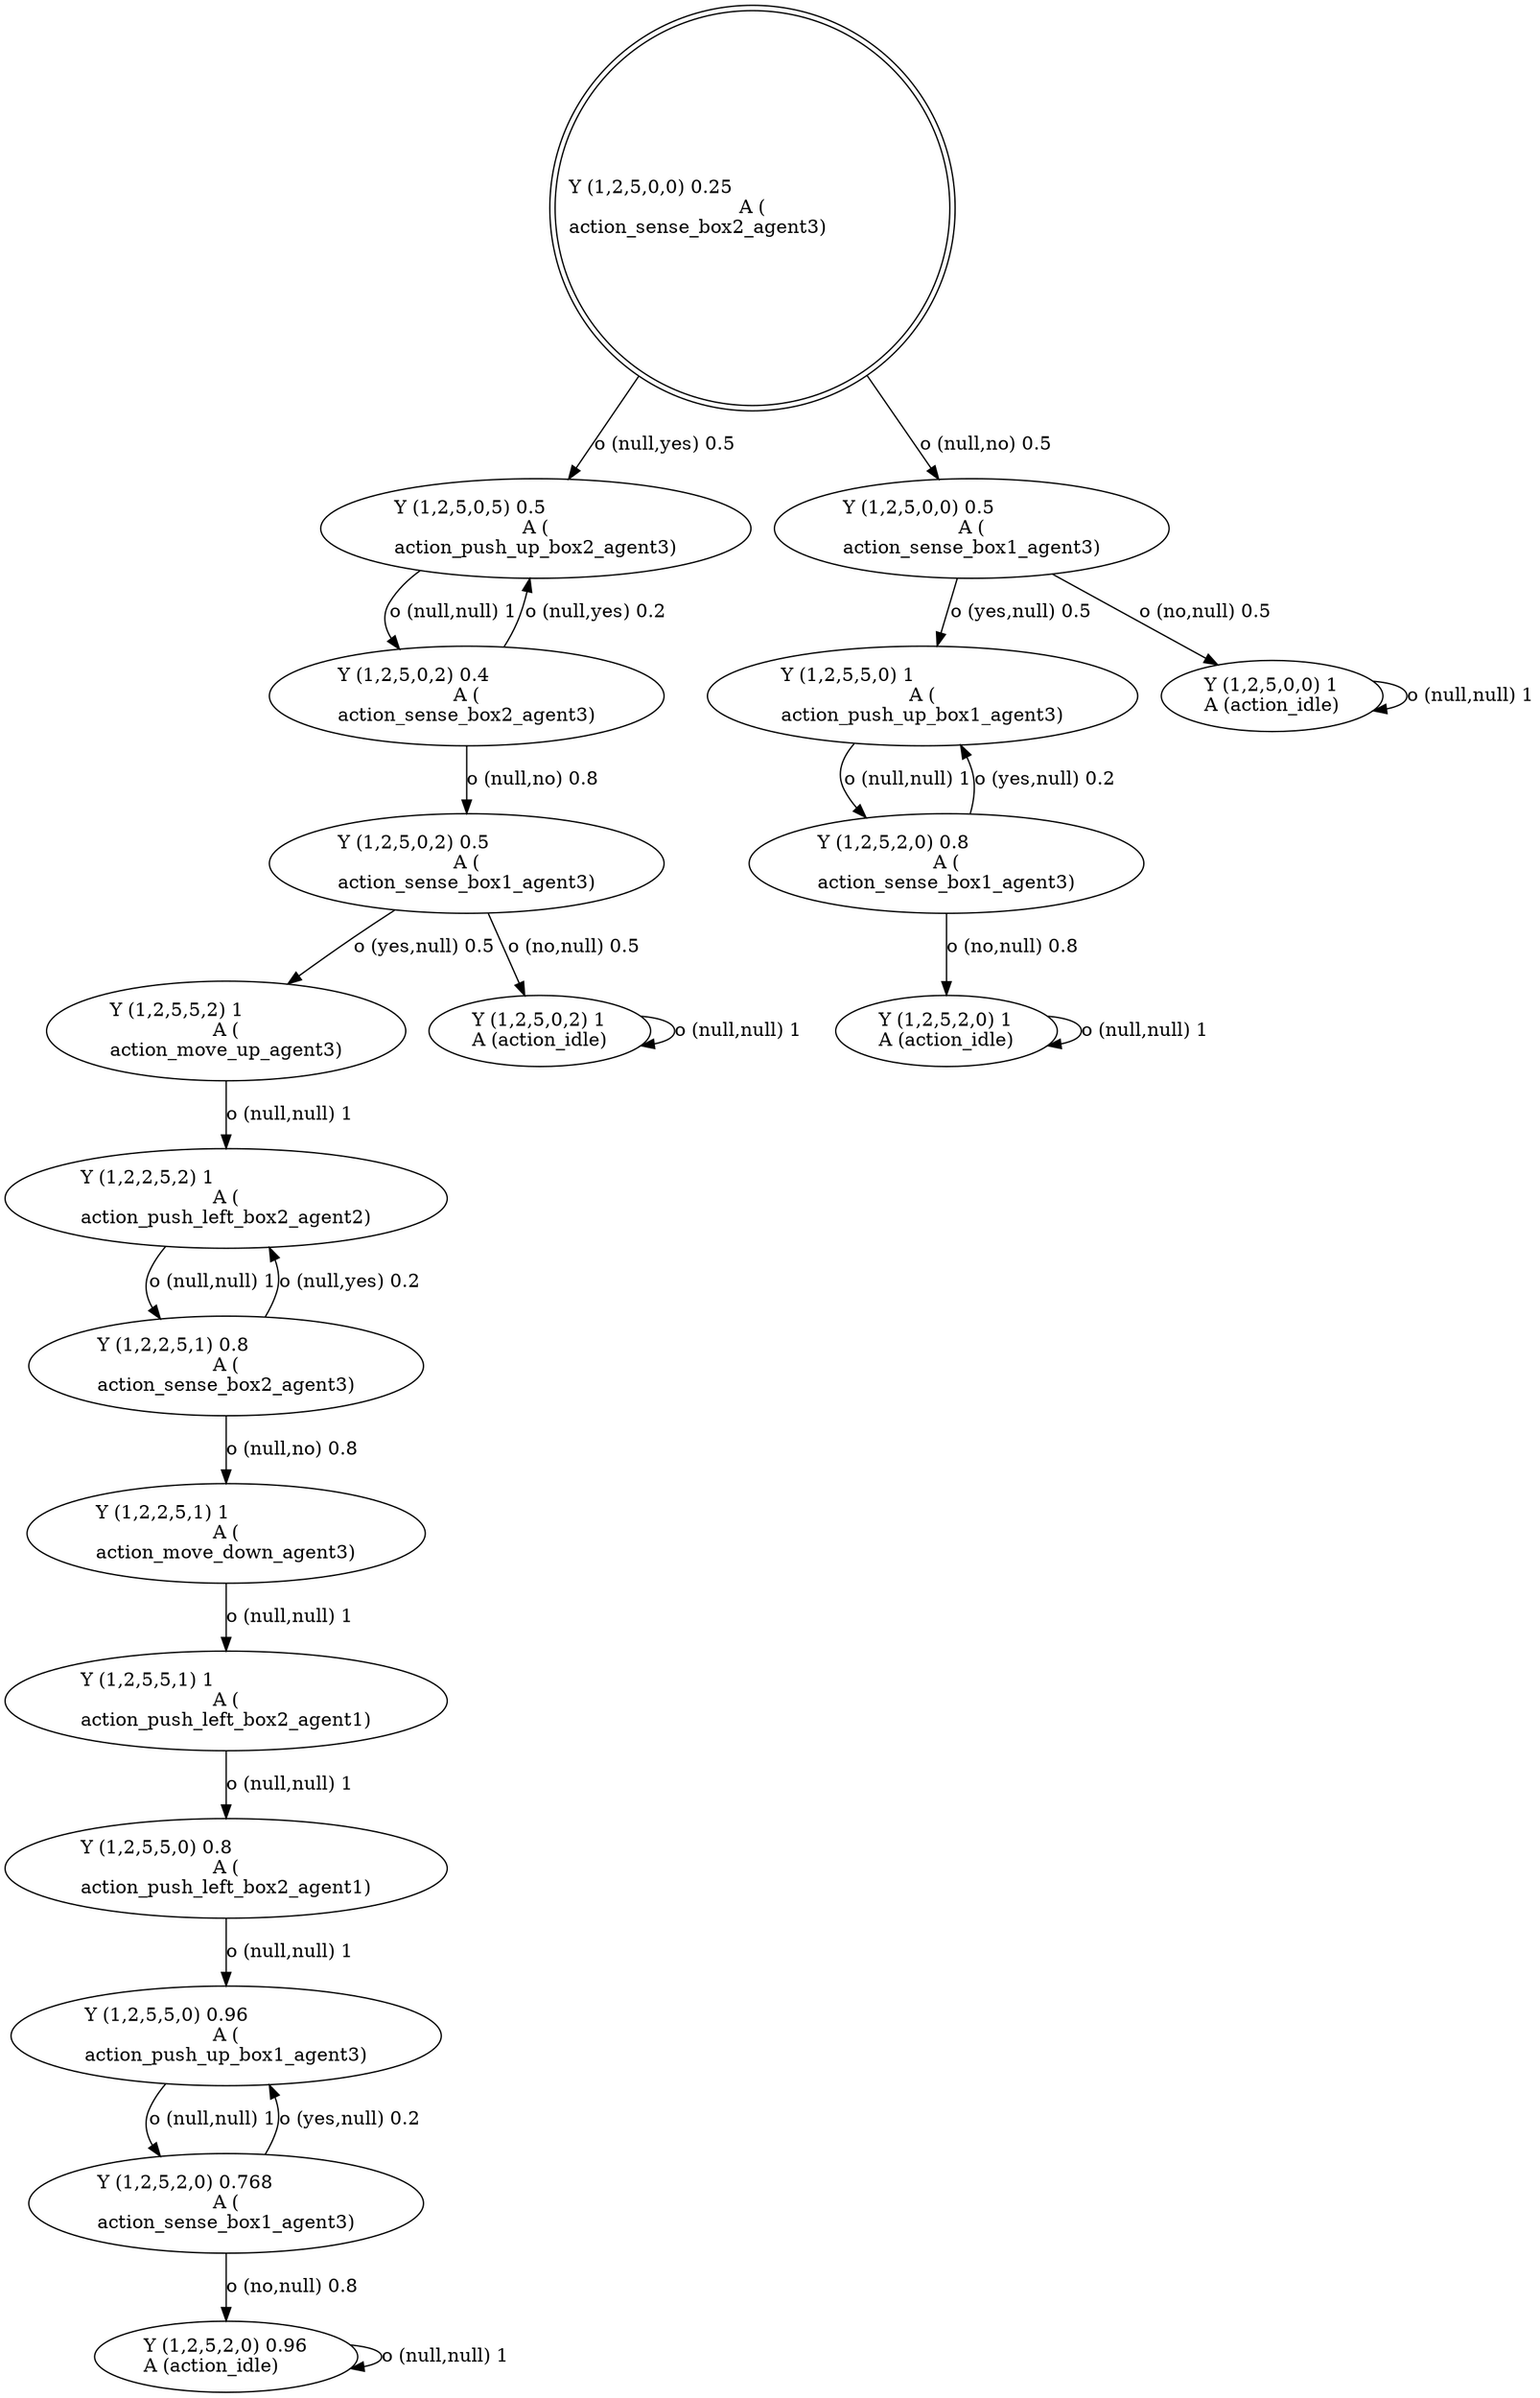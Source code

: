 digraph G
{
root [label="Y (1,2,5,0,0) 0.25\lA (\naction_sense_box2_agent3)\l" shape=doublecircle labeljust="l"];
x0row77 [label="Y (1,2,5,5,1) 1\lA (\naction_push_left_box2_agent1)\l"];
x0row53 [label="Y (1,2,2,5,2) 1\lA (\naction_push_left_box2_agent2)\l"];
x0row86 [label="Y (1,2,5,5,0) 0.8\lA (\naction_push_left_box2_agent1)\l"];
x0row63 [label="Y (1,2,2,5,1) 0.8\lA (\naction_sense_box2_agent3)\l"];
x0row68 [label="Y (1,2,2,5,1) 1\lA (\naction_move_down_agent3)\l"];
x0row7 [label="Y (1,2,5,0,5) 0.5\lA (\naction_push_up_box2_agent3)\l"];
x0row8 [label="Y (1,2,5,0,0) 0.5\lA (\naction_sense_box1_agent3)\l"];
x0row41 [label="Y (1,2,5,5,2) 1\lA (\naction_move_up_agent3)\l"];
x0row42 [label="Y (1,2,5,0,2) 1\lA (action_idle)\l"];
x0row31 [label="Y (1,2,5,0,2) 0.5\lA (\naction_sense_box1_agent3)\l"];
x0row21 [label="Y (1,2,5,0,2) 0.4\lA (\naction_sense_box2_agent3)\l"];
x0row146 [label="Y (1,2,5,2,0) 0.8\lA (\naction_sense_box1_agent3)\l"];
x0row156 [label="Y (1,2,5,2,0) 1\lA (action_idle)\l"];
x0row138 [label="Y (1,2,5,5,0) 1\lA (\naction_push_up_box1_agent3)\l"];
x0row139 [label="Y (1,2,5,0,0) 1\lA (action_idle)\l"];
x0row94 [label="Y (1,2,5,5,0) 0.96\lA (\naction_push_up_box1_agent3)\l"];
x0row99 [label="Y (1,2,5,2,0) 0.768\lA (\naction_sense_box1_agent3)\l"];
x0row110 [label="Y (1,2,5,2,0) 0.96\lA (action_idle)\l"];
root -> x0row7 [label="o (null,yes) 0.5\l"];
root -> x0row8 [label="o (null,no) 0.5\l"];
x0row7 -> x0row21 [label="o (null,null) 1\l"];
x0row21 -> x0row7 [label="o (null,yes) 0.2\l"];
x0row21 -> x0row31 [label="o (null,no) 0.8\l"];
x0row31 -> x0row41 [label="o (yes,null) 0.5\l"];
x0row31 -> x0row42 [label="o (no,null) 0.5\l"];
x0row41 -> x0row53 [label="o (null,null) 1\l"];
x0row53 -> x0row63 [label="o (null,null) 1\l"];
x0row63 -> x0row53 [label="o (null,yes) 0.2\l"];
x0row63 -> x0row68 [label="o (null,no) 0.8\l"];
x0row68 -> x0row77 [label="o (null,null) 1\l"];
x0row77 -> x0row86 [label="o (null,null) 1\l"];
x0row86 -> x0row94 [label="o (null,null) 1\l"];
x0row94 -> x0row99 [label="o (null,null) 1\l"];
x0row99 -> x0row94 [label="o (yes,null) 0.2\l"];
x0row99 -> x0row110 [label="o (no,null) 0.8\l"];
x0row110 -> x0row110 [label="o (null,null) 1\l"];
x0row42 -> x0row42 [label="o (null,null) 1\l"];
x0row8 -> x0row138 [label="o (yes,null) 0.5\l"];
x0row8 -> x0row139 [label="o (no,null) 0.5\l"];
x0row138 -> x0row146 [label="o (null,null) 1\l"];
x0row146 -> x0row138 [label="o (yes,null) 0.2\l"];
x0row146 -> x0row156 [label="o (no,null) 0.8\l"];
x0row156 -> x0row156 [label="o (null,null) 1\l"];
x0row139 -> x0row139 [label="o (null,null) 1\l"];
}
